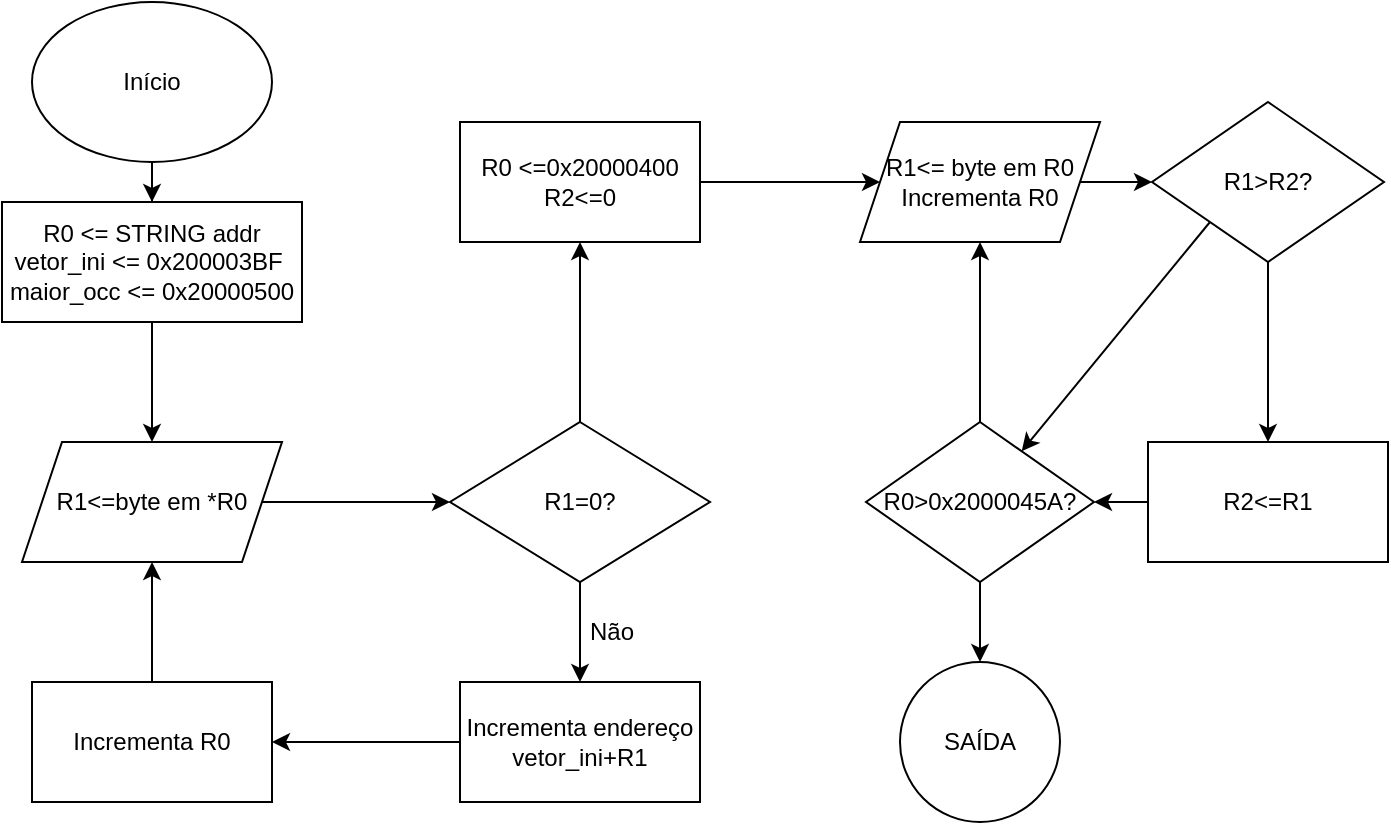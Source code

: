 <mxfile version="21.6.9" type="github">
  <diagram name="Página-1" id="m3pQ4827RBEhcwZJHdCG">
    <mxGraphModel dx="1050" dy="566" grid="1" gridSize="10" guides="1" tooltips="1" connect="1" arrows="1" fold="1" page="1" pageScale="1" pageWidth="827" pageHeight="1169" math="0" shadow="0">
      <root>
        <mxCell id="0" />
        <mxCell id="1" parent="0" />
        <mxCell id="bIyVMuVGcHya3AF7Zjqz-6" value="" style="edgeStyle=orthogonalEdgeStyle;rounded=0;orthogonalLoop=1;jettySize=auto;html=1;" edge="1" parent="1" source="bIyVMuVGcHya3AF7Zjqz-1" target="bIyVMuVGcHya3AF7Zjqz-5">
          <mxGeometry relative="1" as="geometry" />
        </mxCell>
        <mxCell id="bIyVMuVGcHya3AF7Zjqz-1" value="" style="ellipse;whiteSpace=wrap;html=1;" vertex="1" parent="1">
          <mxGeometry x="140" y="20" width="120" height="80" as="geometry" />
        </mxCell>
        <mxCell id="bIyVMuVGcHya3AF7Zjqz-2" value="Início" style="text;html=1;strokeColor=none;fillColor=none;align=center;verticalAlign=middle;whiteSpace=wrap;rounded=0;" vertex="1" parent="1">
          <mxGeometry x="170" y="45" width="60" height="30" as="geometry" />
        </mxCell>
        <mxCell id="bIyVMuVGcHya3AF7Zjqz-8" value="" style="edgeStyle=orthogonalEdgeStyle;rounded=0;orthogonalLoop=1;jettySize=auto;html=1;" edge="1" parent="1" source="bIyVMuVGcHya3AF7Zjqz-5" target="bIyVMuVGcHya3AF7Zjqz-7">
          <mxGeometry relative="1" as="geometry" />
        </mxCell>
        <mxCell id="bIyVMuVGcHya3AF7Zjqz-5" value="R0 &amp;lt;= STRING addr&lt;br&gt;vetor_ini &amp;lt;= 0x200003BF&amp;nbsp;&lt;br&gt;maior_occ &amp;lt;= 0x20000500" style="whiteSpace=wrap;html=1;" vertex="1" parent="1">
          <mxGeometry x="125" y="120" width="150" height="60" as="geometry" />
        </mxCell>
        <mxCell id="bIyVMuVGcHya3AF7Zjqz-27" style="edgeStyle=orthogonalEdgeStyle;rounded=0;orthogonalLoop=1;jettySize=auto;html=1;exitX=1;exitY=0.5;exitDx=0;exitDy=0;entryX=0;entryY=0.5;entryDx=0;entryDy=0;" edge="1" parent="1" source="bIyVMuVGcHya3AF7Zjqz-7" target="bIyVMuVGcHya3AF7Zjqz-11">
          <mxGeometry relative="1" as="geometry" />
        </mxCell>
        <mxCell id="bIyVMuVGcHya3AF7Zjqz-7" value="R1&amp;lt;=byte em *R0" style="shape=parallelogram;perimeter=parallelogramPerimeter;whiteSpace=wrap;html=1;fixedSize=1;" vertex="1" parent="1">
          <mxGeometry x="135" y="240" width="130" height="60" as="geometry" />
        </mxCell>
        <mxCell id="bIyVMuVGcHya3AF7Zjqz-24" value="" style="edgeStyle=orthogonalEdgeStyle;rounded=0;orthogonalLoop=1;jettySize=auto;html=1;" edge="1" parent="1" source="bIyVMuVGcHya3AF7Zjqz-9" target="bIyVMuVGcHya3AF7Zjqz-23">
          <mxGeometry relative="1" as="geometry" />
        </mxCell>
        <mxCell id="bIyVMuVGcHya3AF7Zjqz-9" value="Incrementa endereço&lt;br&gt;vetor_ini+R1" style="whiteSpace=wrap;html=1;" vertex="1" parent="1">
          <mxGeometry x="354" y="360" width="120" height="60" as="geometry" />
        </mxCell>
        <mxCell id="bIyVMuVGcHya3AF7Zjqz-13" style="edgeStyle=orthogonalEdgeStyle;rounded=0;orthogonalLoop=1;jettySize=auto;html=1;exitX=0.5;exitY=1;exitDx=0;exitDy=0;entryX=0.5;entryY=0;entryDx=0;entryDy=0;" edge="1" parent="1" source="bIyVMuVGcHya3AF7Zjqz-11" target="bIyVMuVGcHya3AF7Zjqz-9">
          <mxGeometry relative="1" as="geometry" />
        </mxCell>
        <mxCell id="bIyVMuVGcHya3AF7Zjqz-31" value="" style="edgeStyle=orthogonalEdgeStyle;rounded=0;orthogonalLoop=1;jettySize=auto;html=1;" edge="1" parent="1" source="bIyVMuVGcHya3AF7Zjqz-11" target="bIyVMuVGcHya3AF7Zjqz-30">
          <mxGeometry relative="1" as="geometry" />
        </mxCell>
        <mxCell id="bIyVMuVGcHya3AF7Zjqz-11" value="R1=0?" style="rhombus;whiteSpace=wrap;html=1;" vertex="1" parent="1">
          <mxGeometry x="349" y="230" width="130" height="80" as="geometry" />
        </mxCell>
        <mxCell id="bIyVMuVGcHya3AF7Zjqz-14" value="Não" style="text;html=1;strokeColor=none;fillColor=none;align=center;verticalAlign=middle;whiteSpace=wrap;rounded=0;" vertex="1" parent="1">
          <mxGeometry x="400" y="320" width="60" height="30" as="geometry" />
        </mxCell>
        <mxCell id="bIyVMuVGcHya3AF7Zjqz-29" style="edgeStyle=orthogonalEdgeStyle;rounded=0;orthogonalLoop=1;jettySize=auto;html=1;exitX=0.5;exitY=0;exitDx=0;exitDy=0;entryX=0.5;entryY=1;entryDx=0;entryDy=0;" edge="1" parent="1" source="bIyVMuVGcHya3AF7Zjqz-23" target="bIyVMuVGcHya3AF7Zjqz-7">
          <mxGeometry relative="1" as="geometry" />
        </mxCell>
        <mxCell id="bIyVMuVGcHya3AF7Zjqz-23" value="Incrementa R0" style="whiteSpace=wrap;html=1;" vertex="1" parent="1">
          <mxGeometry x="140" y="360" width="120" height="60" as="geometry" />
        </mxCell>
        <mxCell id="bIyVMuVGcHya3AF7Zjqz-35" value="" style="edgeStyle=orthogonalEdgeStyle;rounded=0;orthogonalLoop=1;jettySize=auto;html=1;" edge="1" parent="1" source="bIyVMuVGcHya3AF7Zjqz-30" target="bIyVMuVGcHya3AF7Zjqz-34">
          <mxGeometry relative="1" as="geometry" />
        </mxCell>
        <mxCell id="bIyVMuVGcHya3AF7Zjqz-30" value="R0 &amp;lt;=0x20000400&lt;br&gt;R2&amp;lt;=0" style="whiteSpace=wrap;html=1;" vertex="1" parent="1">
          <mxGeometry x="354" y="80" width="120" height="60" as="geometry" />
        </mxCell>
        <mxCell id="bIyVMuVGcHya3AF7Zjqz-37" value="" style="edgeStyle=orthogonalEdgeStyle;rounded=0;orthogonalLoop=1;jettySize=auto;html=1;" edge="1" parent="1" source="bIyVMuVGcHya3AF7Zjqz-34" target="bIyVMuVGcHya3AF7Zjqz-36">
          <mxGeometry relative="1" as="geometry" />
        </mxCell>
        <mxCell id="bIyVMuVGcHya3AF7Zjqz-34" value="R1&amp;lt;= byte em R0&lt;br&gt;Incrementa R0" style="shape=parallelogram;perimeter=parallelogramPerimeter;whiteSpace=wrap;html=1;fixedSize=1;" vertex="1" parent="1">
          <mxGeometry x="554" y="80" width="120" height="60" as="geometry" />
        </mxCell>
        <mxCell id="bIyVMuVGcHya3AF7Zjqz-39" value="" style="edgeStyle=orthogonalEdgeStyle;rounded=0;orthogonalLoop=1;jettySize=auto;html=1;" edge="1" parent="1" source="bIyVMuVGcHya3AF7Zjqz-36" target="bIyVMuVGcHya3AF7Zjqz-38">
          <mxGeometry relative="1" as="geometry" />
        </mxCell>
        <mxCell id="bIyVMuVGcHya3AF7Zjqz-54" style="rounded=0;orthogonalLoop=1;jettySize=auto;html=1;exitX=0;exitY=1;exitDx=0;exitDy=0;" edge="1" parent="1" source="bIyVMuVGcHya3AF7Zjqz-36" target="bIyVMuVGcHya3AF7Zjqz-40">
          <mxGeometry relative="1" as="geometry">
            <mxPoint x="690" y="210" as="targetPoint" />
          </mxGeometry>
        </mxCell>
        <mxCell id="bIyVMuVGcHya3AF7Zjqz-36" value="R1&amp;gt;R2?" style="rhombus;whiteSpace=wrap;html=1;" vertex="1" parent="1">
          <mxGeometry x="700" y="70" width="116" height="80" as="geometry" />
        </mxCell>
        <mxCell id="bIyVMuVGcHya3AF7Zjqz-41" value="" style="edgeStyle=orthogonalEdgeStyle;rounded=0;orthogonalLoop=1;jettySize=auto;html=1;" edge="1" parent="1" source="bIyVMuVGcHya3AF7Zjqz-38" target="bIyVMuVGcHya3AF7Zjqz-40">
          <mxGeometry relative="1" as="geometry" />
        </mxCell>
        <mxCell id="bIyVMuVGcHya3AF7Zjqz-38" value="R2&amp;lt;=R1" style="whiteSpace=wrap;html=1;" vertex="1" parent="1">
          <mxGeometry x="698" y="240" width="120" height="60" as="geometry" />
        </mxCell>
        <mxCell id="bIyVMuVGcHya3AF7Zjqz-45" value="" style="edgeStyle=orthogonalEdgeStyle;rounded=0;orthogonalLoop=1;jettySize=auto;html=1;" edge="1" parent="1" source="bIyVMuVGcHya3AF7Zjqz-40" target="bIyVMuVGcHya3AF7Zjqz-44">
          <mxGeometry relative="1" as="geometry" />
        </mxCell>
        <mxCell id="bIyVMuVGcHya3AF7Zjqz-52" style="edgeStyle=orthogonalEdgeStyle;rounded=0;orthogonalLoop=1;jettySize=auto;html=1;exitX=0.5;exitY=0;exitDx=0;exitDy=0;entryX=0.5;entryY=1;entryDx=0;entryDy=0;" edge="1" parent="1" source="bIyVMuVGcHya3AF7Zjqz-40" target="bIyVMuVGcHya3AF7Zjqz-34">
          <mxGeometry relative="1" as="geometry" />
        </mxCell>
        <mxCell id="bIyVMuVGcHya3AF7Zjqz-40" value="R0&amp;gt;0x2000045A?" style="rhombus;whiteSpace=wrap;html=1;" vertex="1" parent="1">
          <mxGeometry x="557" y="230" width="114" height="80" as="geometry" />
        </mxCell>
        <mxCell id="bIyVMuVGcHya3AF7Zjqz-44" value="SAÍDA" style="ellipse;whiteSpace=wrap;html=1;" vertex="1" parent="1">
          <mxGeometry x="574" y="350" width="80" height="80" as="geometry" />
        </mxCell>
      </root>
    </mxGraphModel>
  </diagram>
</mxfile>
